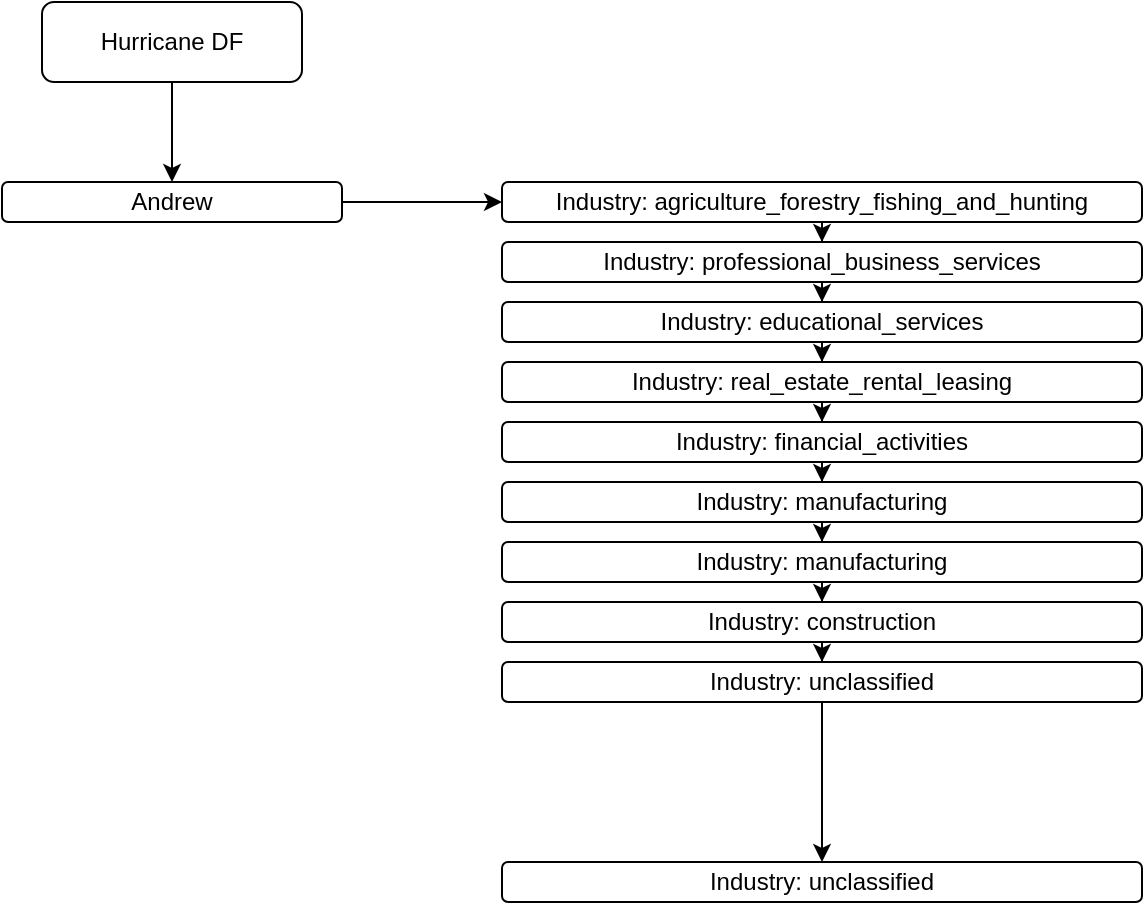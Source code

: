 <mxfile version="13.1.0" type="google"><diagram id="C5RBs43oDa-KdzZeNtuy" name="Page-1"><mxGraphModel dx="780" dy="1122" grid="1" gridSize="10" guides="1" tooltips="1" connect="1" arrows="1" fold="1" page="1" pageScale="1" pageWidth="827" pageHeight="1169" math="0" shadow="0"><root><mxCell id="WIyWlLk6GJQsqaUBKTNV-0"/><mxCell id="WIyWlLk6GJQsqaUBKTNV-1" parent="WIyWlLk6GJQsqaUBKTNV-0"/><mxCell id="h772rDavplIw_p6fdKmC-0" value="" style="edgeStyle=orthogonalEdgeStyle;rounded=0;orthogonalLoop=1;jettySize=auto;html=1;" edge="1" parent="WIyWlLk6GJQsqaUBKTNV-1" source="WIyWlLk6GJQsqaUBKTNV-3" target="WIyWlLk6GJQsqaUBKTNV-12"><mxGeometry relative="1" as="geometry"/></mxCell><mxCell id="WIyWlLk6GJQsqaUBKTNV-3" value="Hurricane DF" style="rounded=1;whiteSpace=wrap;html=1;fontSize=12;glass=0;strokeWidth=1;shadow=0;" parent="WIyWlLk6GJQsqaUBKTNV-1" vertex="1"><mxGeometry x="90" y="70" width="130" height="40" as="geometry"/></mxCell><mxCell id="h772rDavplIw_p6fdKmC-10" value="" style="edgeStyle=orthogonalEdgeStyle;rounded=0;orthogonalLoop=1;jettySize=auto;html=1;" edge="1" parent="WIyWlLk6GJQsqaUBKTNV-1" source="WIyWlLk6GJQsqaUBKTNV-12" target="h772rDavplIw_p6fdKmC-9"><mxGeometry relative="1" as="geometry"/></mxCell><mxCell id="WIyWlLk6GJQsqaUBKTNV-12" value="Andrew" style="rounded=1;whiteSpace=wrap;html=1;fontSize=12;glass=0;strokeWidth=1;shadow=0;" parent="WIyWlLk6GJQsqaUBKTNV-1" vertex="1"><mxGeometry x="70" y="160" width="170" height="20" as="geometry"/></mxCell><mxCell id="h772rDavplIw_p6fdKmC-12" value="" style="edgeStyle=orthogonalEdgeStyle;rounded=0;orthogonalLoop=1;jettySize=auto;html=1;" edge="1" parent="WIyWlLk6GJQsqaUBKTNV-1" source="h772rDavplIw_p6fdKmC-9" target="h772rDavplIw_p6fdKmC-11"><mxGeometry relative="1" as="geometry"/></mxCell><mxCell id="h772rDavplIw_p6fdKmC-9" value="Industry:&amp;nbsp;agriculture_forestry_fishing_and_hunting" style="rounded=1;whiteSpace=wrap;html=1;fontSize=12;glass=0;strokeWidth=1;shadow=0;" vertex="1" parent="WIyWlLk6GJQsqaUBKTNV-1"><mxGeometry x="320" y="160" width="320" height="20" as="geometry"/></mxCell><mxCell id="h772rDavplIw_p6fdKmC-14" value="" style="edgeStyle=orthogonalEdgeStyle;rounded=0;orthogonalLoop=1;jettySize=auto;html=1;" edge="1" parent="WIyWlLk6GJQsqaUBKTNV-1" source="h772rDavplIw_p6fdKmC-11" target="h772rDavplIw_p6fdKmC-13"><mxGeometry relative="1" as="geometry"/></mxCell><mxCell id="h772rDavplIw_p6fdKmC-11" value="Industry:&amp;nbsp;professional_business_services" style="rounded=1;whiteSpace=wrap;html=1;fontSize=12;glass=0;strokeWidth=1;shadow=0;" vertex="1" parent="WIyWlLk6GJQsqaUBKTNV-1"><mxGeometry x="320" y="190" width="320" height="20" as="geometry"/></mxCell><mxCell id="h772rDavplIw_p6fdKmC-16" value="" style="edgeStyle=orthogonalEdgeStyle;rounded=0;orthogonalLoop=1;jettySize=auto;html=1;" edge="1" parent="WIyWlLk6GJQsqaUBKTNV-1" source="h772rDavplIw_p6fdKmC-13" target="h772rDavplIw_p6fdKmC-15"><mxGeometry relative="1" as="geometry"/></mxCell><mxCell id="h772rDavplIw_p6fdKmC-13" value="Industry:&amp;nbsp;educational_services" style="rounded=1;whiteSpace=wrap;html=1;fontSize=12;glass=0;strokeWidth=1;shadow=0;" vertex="1" parent="WIyWlLk6GJQsqaUBKTNV-1"><mxGeometry x="320" y="220" width="320" height="20" as="geometry"/></mxCell><mxCell id="h772rDavplIw_p6fdKmC-18" value="" style="edgeStyle=orthogonalEdgeStyle;rounded=0;orthogonalLoop=1;jettySize=auto;html=1;" edge="1" parent="WIyWlLk6GJQsqaUBKTNV-1" source="h772rDavplIw_p6fdKmC-15" target="h772rDavplIw_p6fdKmC-17"><mxGeometry relative="1" as="geometry"/></mxCell><mxCell id="h772rDavplIw_p6fdKmC-15" value="Industry:&amp;nbsp;real_estate_rental_leasing" style="rounded=1;whiteSpace=wrap;html=1;fontSize=12;glass=0;strokeWidth=1;shadow=0;" vertex="1" parent="WIyWlLk6GJQsqaUBKTNV-1"><mxGeometry x="320" y="250" width="320" height="20" as="geometry"/></mxCell><mxCell id="h772rDavplIw_p6fdKmC-20" value="" style="edgeStyle=orthogonalEdgeStyle;rounded=0;orthogonalLoop=1;jettySize=auto;html=1;" edge="1" parent="WIyWlLk6GJQsqaUBKTNV-1" source="h772rDavplIw_p6fdKmC-17" target="h772rDavplIw_p6fdKmC-19"><mxGeometry relative="1" as="geometry"/></mxCell><mxCell id="h772rDavplIw_p6fdKmC-17" value="Industry: financial_activities" style="rounded=1;whiteSpace=wrap;html=1;fontSize=12;glass=0;strokeWidth=1;shadow=0;" vertex="1" parent="WIyWlLk6GJQsqaUBKTNV-1"><mxGeometry x="320" y="280" width="320" height="20" as="geometry"/></mxCell><mxCell id="h772rDavplIw_p6fdKmC-22" value="" style="edgeStyle=orthogonalEdgeStyle;rounded=0;orthogonalLoop=1;jettySize=auto;html=1;" edge="1" parent="WIyWlLk6GJQsqaUBKTNV-1" source="h772rDavplIw_p6fdKmC-19" target="h772rDavplIw_p6fdKmC-21"><mxGeometry relative="1" as="geometry"/></mxCell><mxCell id="h772rDavplIw_p6fdKmC-19" value="Industry: manufacturing" style="rounded=1;whiteSpace=wrap;html=1;fontSize=12;glass=0;strokeWidth=1;shadow=0;" vertex="1" parent="WIyWlLk6GJQsqaUBKTNV-1"><mxGeometry x="320" y="310" width="320" height="20" as="geometry"/></mxCell><mxCell id="h772rDavplIw_p6fdKmC-25" value="" style="edgeStyle=orthogonalEdgeStyle;rounded=0;orthogonalLoop=1;jettySize=auto;html=1;" edge="1" parent="WIyWlLk6GJQsqaUBKTNV-1" source="h772rDavplIw_p6fdKmC-21" target="h772rDavplIw_p6fdKmC-24"><mxGeometry relative="1" as="geometry"/></mxCell><mxCell id="h772rDavplIw_p6fdKmC-21" value="Industry: manufacturing" style="rounded=1;whiteSpace=wrap;html=1;fontSize=12;glass=0;strokeWidth=1;shadow=0;" vertex="1" parent="WIyWlLk6GJQsqaUBKTNV-1"><mxGeometry x="320" y="340" width="320" height="20" as="geometry"/></mxCell><mxCell id="h772rDavplIw_p6fdKmC-27" value="" style="edgeStyle=orthogonalEdgeStyle;rounded=0;orthogonalLoop=1;jettySize=auto;html=1;" edge="1" parent="WIyWlLk6GJQsqaUBKTNV-1" source="h772rDavplIw_p6fdKmC-24" target="h772rDavplIw_p6fdKmC-26"><mxGeometry relative="1" as="geometry"/></mxCell><mxCell id="h772rDavplIw_p6fdKmC-24" value="Industry: construction" style="rounded=1;whiteSpace=wrap;html=1;fontSize=12;glass=0;strokeWidth=1;shadow=0;" vertex="1" parent="WIyWlLk6GJQsqaUBKTNV-1"><mxGeometry x="320" y="370" width="320" height="20" as="geometry"/></mxCell><mxCell id="h772rDavplIw_p6fdKmC-29" value="" style="edgeStyle=orthogonalEdgeStyle;rounded=0;orthogonalLoop=1;jettySize=auto;html=1;" edge="1" parent="WIyWlLk6GJQsqaUBKTNV-1" source="h772rDavplIw_p6fdKmC-26" target="h772rDavplIw_p6fdKmC-28"><mxGeometry relative="1" as="geometry"/></mxCell><mxCell id="h772rDavplIw_p6fdKmC-26" value="Industry: unclassified" style="rounded=1;whiteSpace=wrap;html=1;fontSize=12;glass=0;strokeWidth=1;shadow=0;" vertex="1" parent="WIyWlLk6GJQsqaUBKTNV-1"><mxGeometry x="320" y="400" width="320" height="20" as="geometry"/></mxCell><mxCell id="h772rDavplIw_p6fdKmC-28" value="Industry: unclassified" style="rounded=1;whiteSpace=wrap;html=1;fontSize=12;glass=0;strokeWidth=1;shadow=0;" vertex="1" parent="WIyWlLk6GJQsqaUBKTNV-1"><mxGeometry x="320" y="500" width="320" height="20" as="geometry"/></mxCell></root></mxGraphModel></diagram></mxfile>